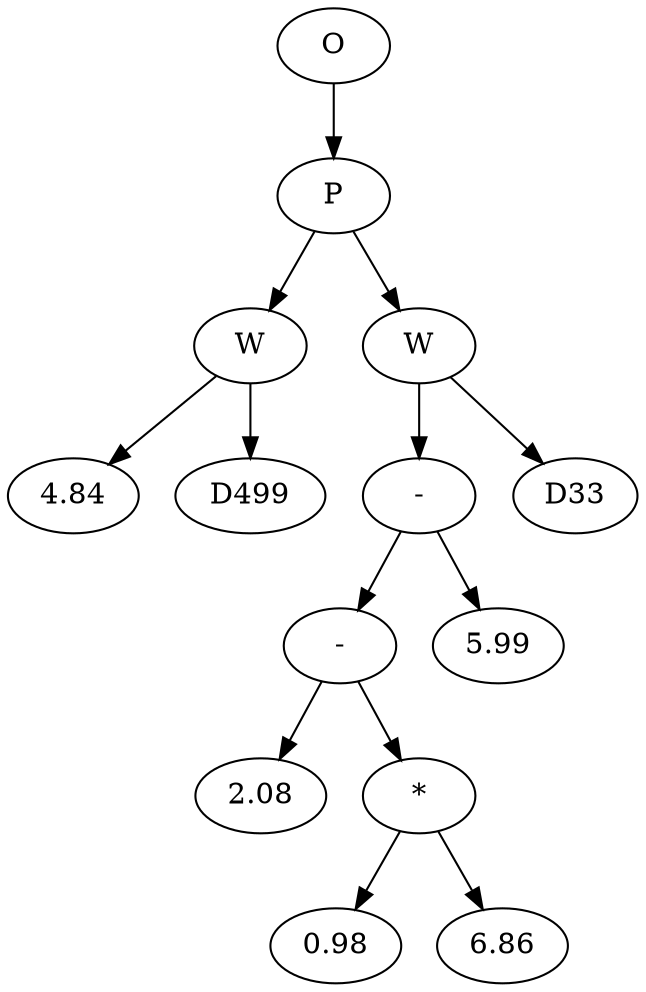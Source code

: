 // Tree
digraph {
	2964800 [label=O]
	2964801 [label=P]
	2964800 -> 2964801
	2964802 [label=W]
	2964801 -> 2964802
	2964803 [label=4.84]
	2964802 -> 2964803
	2964804 [label=D499]
	2964802 -> 2964804
	2964805 [label=W]
	2964801 -> 2964805
	2964806 [label="-"]
	2964805 -> 2964806
	2964807 [label="-"]
	2964806 -> 2964807
	2964808 [label=2.08]
	2964807 -> 2964808
	2964809 [label="*"]
	2964807 -> 2964809
	2964810 [label=0.98]
	2964809 -> 2964810
	2964811 [label=6.86]
	2964809 -> 2964811
	2964812 [label=5.99]
	2964806 -> 2964812
	2964813 [label=D33]
	2964805 -> 2964813
}
